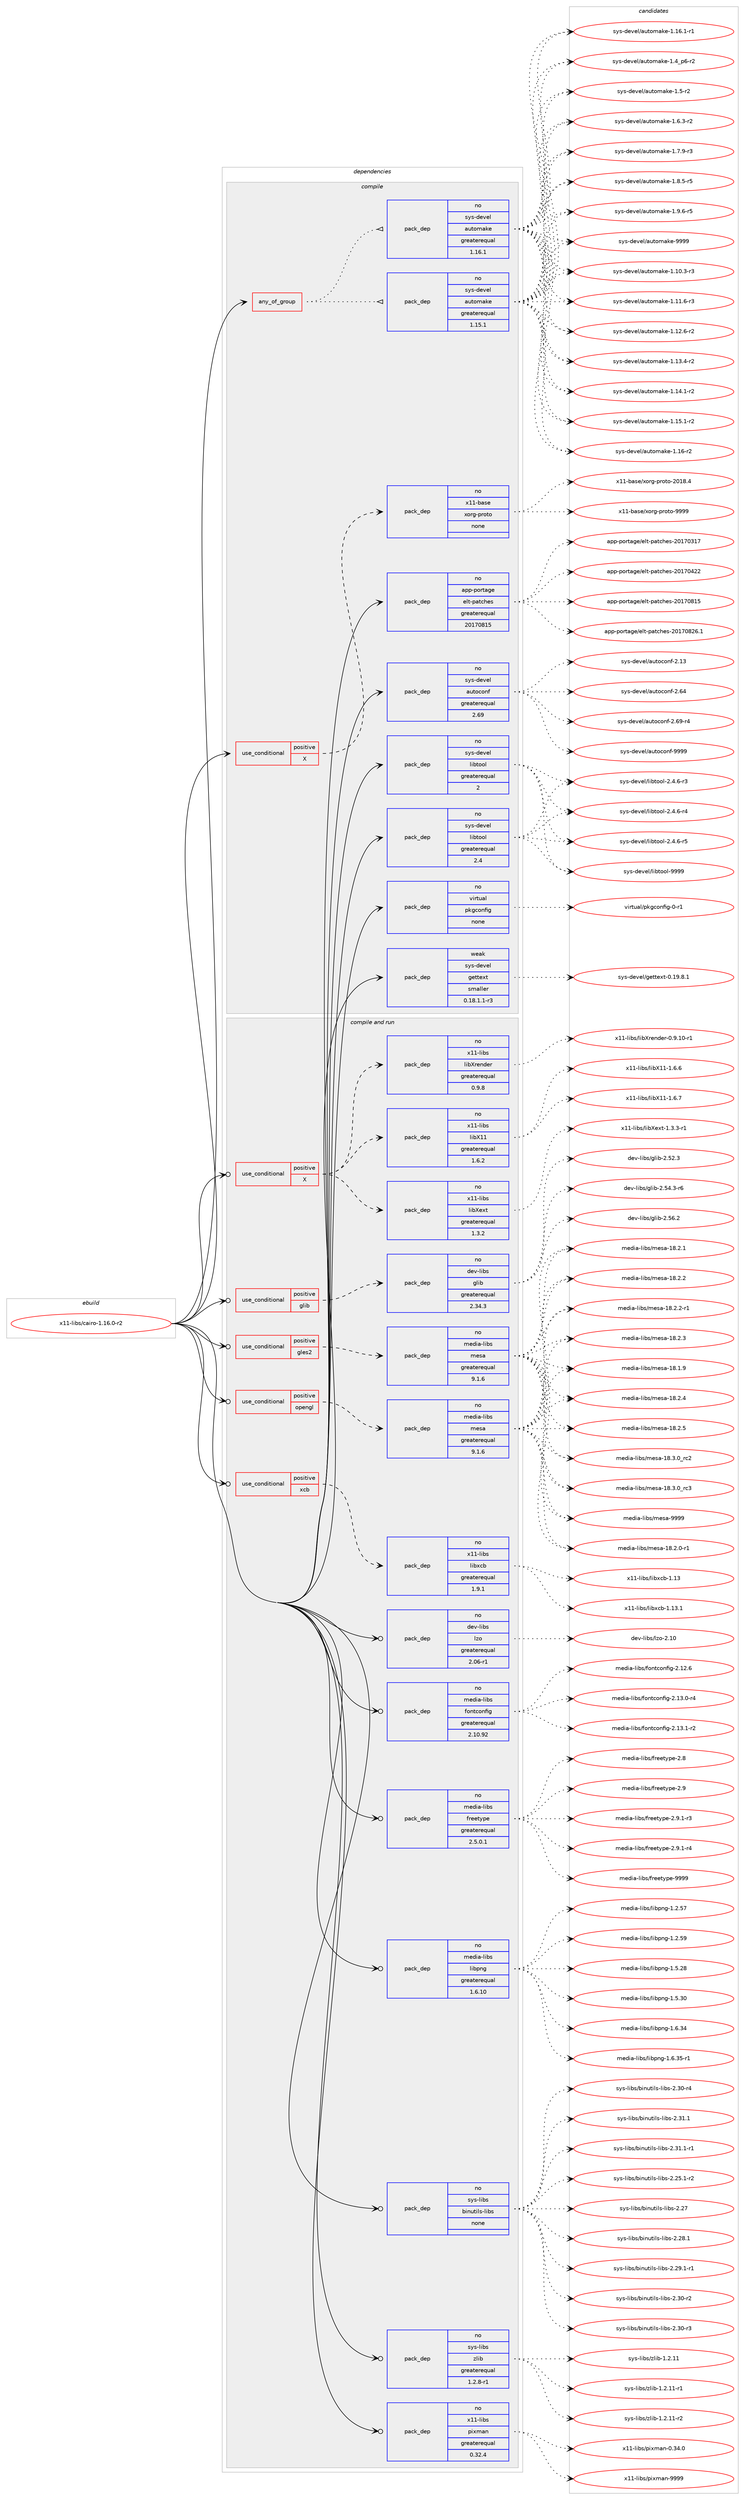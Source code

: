digraph prolog {

# *************
# Graph options
# *************

newrank=true;
concentrate=true;
compound=true;
graph [rankdir=LR,fontname=Helvetica,fontsize=10,ranksep=1.5];#, ranksep=2.5, nodesep=0.2];
edge  [arrowhead=vee];
node  [fontname=Helvetica,fontsize=10];

# **********
# The ebuild
# **********

subgraph cluster_leftcol {
color=gray;
rank=same;
label=<<i>ebuild</i>>;
id [label="x11-libs/cairo-1.16.0-r2", color=red, width=4, href="../x11-libs/cairo-1.16.0-r2.svg"];
}

# ****************
# The dependencies
# ****************

subgraph cluster_midcol {
color=gray;
label=<<i>dependencies</i>>;
subgraph cluster_compile {
fillcolor="#eeeeee";
style=filled;
label=<<i>compile</i>>;
subgraph any213 {
dependency9081 [label=<<TABLE BORDER="0" CELLBORDER="1" CELLSPACING="0" CELLPADDING="4"><TR><TD CELLPADDING="10">any_of_group</TD></TR></TABLE>>, shape=none, color=red];subgraph pack7205 {
dependency9082 [label=<<TABLE BORDER="0" CELLBORDER="1" CELLSPACING="0" CELLPADDING="4" WIDTH="220"><TR><TD ROWSPAN="6" CELLPADDING="30">pack_dep</TD></TR><TR><TD WIDTH="110">no</TD></TR><TR><TD>sys-devel</TD></TR><TR><TD>automake</TD></TR><TR><TD>greaterequal</TD></TR><TR><TD>1.16.1</TD></TR></TABLE>>, shape=none, color=blue];
}
dependency9081:e -> dependency9082:w [weight=20,style="dotted",arrowhead="oinv"];
subgraph pack7206 {
dependency9083 [label=<<TABLE BORDER="0" CELLBORDER="1" CELLSPACING="0" CELLPADDING="4" WIDTH="220"><TR><TD ROWSPAN="6" CELLPADDING="30">pack_dep</TD></TR><TR><TD WIDTH="110">no</TD></TR><TR><TD>sys-devel</TD></TR><TR><TD>automake</TD></TR><TR><TD>greaterequal</TD></TR><TR><TD>1.15.1</TD></TR></TABLE>>, shape=none, color=blue];
}
dependency9081:e -> dependency9083:w [weight=20,style="dotted",arrowhead="oinv"];
}
id:e -> dependency9081:w [weight=20,style="solid",arrowhead="vee"];
subgraph cond1653 {
dependency9084 [label=<<TABLE BORDER="0" CELLBORDER="1" CELLSPACING="0" CELLPADDING="4"><TR><TD ROWSPAN="3" CELLPADDING="10">use_conditional</TD></TR><TR><TD>positive</TD></TR><TR><TD>X</TD></TR></TABLE>>, shape=none, color=red];
subgraph pack7207 {
dependency9085 [label=<<TABLE BORDER="0" CELLBORDER="1" CELLSPACING="0" CELLPADDING="4" WIDTH="220"><TR><TD ROWSPAN="6" CELLPADDING="30">pack_dep</TD></TR><TR><TD WIDTH="110">no</TD></TR><TR><TD>x11-base</TD></TR><TR><TD>xorg-proto</TD></TR><TR><TD>none</TD></TR><TR><TD></TD></TR></TABLE>>, shape=none, color=blue];
}
dependency9084:e -> dependency9085:w [weight=20,style="dashed",arrowhead="vee"];
}
id:e -> dependency9084:w [weight=20,style="solid",arrowhead="vee"];
subgraph pack7208 {
dependency9086 [label=<<TABLE BORDER="0" CELLBORDER="1" CELLSPACING="0" CELLPADDING="4" WIDTH="220"><TR><TD ROWSPAN="6" CELLPADDING="30">pack_dep</TD></TR><TR><TD WIDTH="110">no</TD></TR><TR><TD>app-portage</TD></TR><TR><TD>elt-patches</TD></TR><TR><TD>greaterequal</TD></TR><TR><TD>20170815</TD></TR></TABLE>>, shape=none, color=blue];
}
id:e -> dependency9086:w [weight=20,style="solid",arrowhead="vee"];
subgraph pack7209 {
dependency9087 [label=<<TABLE BORDER="0" CELLBORDER="1" CELLSPACING="0" CELLPADDING="4" WIDTH="220"><TR><TD ROWSPAN="6" CELLPADDING="30">pack_dep</TD></TR><TR><TD WIDTH="110">no</TD></TR><TR><TD>sys-devel</TD></TR><TR><TD>autoconf</TD></TR><TR><TD>greaterequal</TD></TR><TR><TD>2.69</TD></TR></TABLE>>, shape=none, color=blue];
}
id:e -> dependency9087:w [weight=20,style="solid",arrowhead="vee"];
subgraph pack7210 {
dependency9088 [label=<<TABLE BORDER="0" CELLBORDER="1" CELLSPACING="0" CELLPADDING="4" WIDTH="220"><TR><TD ROWSPAN="6" CELLPADDING="30">pack_dep</TD></TR><TR><TD WIDTH="110">no</TD></TR><TR><TD>sys-devel</TD></TR><TR><TD>libtool</TD></TR><TR><TD>greaterequal</TD></TR><TR><TD>2</TD></TR></TABLE>>, shape=none, color=blue];
}
id:e -> dependency9088:w [weight=20,style="solid",arrowhead="vee"];
subgraph pack7211 {
dependency9089 [label=<<TABLE BORDER="0" CELLBORDER="1" CELLSPACING="0" CELLPADDING="4" WIDTH="220"><TR><TD ROWSPAN="6" CELLPADDING="30">pack_dep</TD></TR><TR><TD WIDTH="110">no</TD></TR><TR><TD>sys-devel</TD></TR><TR><TD>libtool</TD></TR><TR><TD>greaterequal</TD></TR><TR><TD>2.4</TD></TR></TABLE>>, shape=none, color=blue];
}
id:e -> dependency9089:w [weight=20,style="solid",arrowhead="vee"];
subgraph pack7212 {
dependency9090 [label=<<TABLE BORDER="0" CELLBORDER="1" CELLSPACING="0" CELLPADDING="4" WIDTH="220"><TR><TD ROWSPAN="6" CELLPADDING="30">pack_dep</TD></TR><TR><TD WIDTH="110">no</TD></TR><TR><TD>virtual</TD></TR><TR><TD>pkgconfig</TD></TR><TR><TD>none</TD></TR><TR><TD></TD></TR></TABLE>>, shape=none, color=blue];
}
id:e -> dependency9090:w [weight=20,style="solid",arrowhead="vee"];
subgraph pack7213 {
dependency9091 [label=<<TABLE BORDER="0" CELLBORDER="1" CELLSPACING="0" CELLPADDING="4" WIDTH="220"><TR><TD ROWSPAN="6" CELLPADDING="30">pack_dep</TD></TR><TR><TD WIDTH="110">weak</TD></TR><TR><TD>sys-devel</TD></TR><TR><TD>gettext</TD></TR><TR><TD>smaller</TD></TR><TR><TD>0.18.1.1-r3</TD></TR></TABLE>>, shape=none, color=blue];
}
id:e -> dependency9091:w [weight=20,style="solid",arrowhead="vee"];
}
subgraph cluster_compileandrun {
fillcolor="#eeeeee";
style=filled;
label=<<i>compile and run</i>>;
subgraph cond1654 {
dependency9092 [label=<<TABLE BORDER="0" CELLBORDER="1" CELLSPACING="0" CELLPADDING="4"><TR><TD ROWSPAN="3" CELLPADDING="10">use_conditional</TD></TR><TR><TD>positive</TD></TR><TR><TD>X</TD></TR></TABLE>>, shape=none, color=red];
subgraph pack7214 {
dependency9093 [label=<<TABLE BORDER="0" CELLBORDER="1" CELLSPACING="0" CELLPADDING="4" WIDTH="220"><TR><TD ROWSPAN="6" CELLPADDING="30">pack_dep</TD></TR><TR><TD WIDTH="110">no</TD></TR><TR><TD>x11-libs</TD></TR><TR><TD>libXrender</TD></TR><TR><TD>greaterequal</TD></TR><TR><TD>0.9.8</TD></TR></TABLE>>, shape=none, color=blue];
}
dependency9092:e -> dependency9093:w [weight=20,style="dashed",arrowhead="vee"];
subgraph pack7215 {
dependency9094 [label=<<TABLE BORDER="0" CELLBORDER="1" CELLSPACING="0" CELLPADDING="4" WIDTH="220"><TR><TD ROWSPAN="6" CELLPADDING="30">pack_dep</TD></TR><TR><TD WIDTH="110">no</TD></TR><TR><TD>x11-libs</TD></TR><TR><TD>libXext</TD></TR><TR><TD>greaterequal</TD></TR><TR><TD>1.3.2</TD></TR></TABLE>>, shape=none, color=blue];
}
dependency9092:e -> dependency9094:w [weight=20,style="dashed",arrowhead="vee"];
subgraph pack7216 {
dependency9095 [label=<<TABLE BORDER="0" CELLBORDER="1" CELLSPACING="0" CELLPADDING="4" WIDTH="220"><TR><TD ROWSPAN="6" CELLPADDING="30">pack_dep</TD></TR><TR><TD WIDTH="110">no</TD></TR><TR><TD>x11-libs</TD></TR><TR><TD>libX11</TD></TR><TR><TD>greaterequal</TD></TR><TR><TD>1.6.2</TD></TR></TABLE>>, shape=none, color=blue];
}
dependency9092:e -> dependency9095:w [weight=20,style="dashed",arrowhead="vee"];
}
id:e -> dependency9092:w [weight=20,style="solid",arrowhead="odotvee"];
subgraph cond1655 {
dependency9096 [label=<<TABLE BORDER="0" CELLBORDER="1" CELLSPACING="0" CELLPADDING="4"><TR><TD ROWSPAN="3" CELLPADDING="10">use_conditional</TD></TR><TR><TD>positive</TD></TR><TR><TD>gles2</TD></TR></TABLE>>, shape=none, color=red];
subgraph pack7217 {
dependency9097 [label=<<TABLE BORDER="0" CELLBORDER="1" CELLSPACING="0" CELLPADDING="4" WIDTH="220"><TR><TD ROWSPAN="6" CELLPADDING="30">pack_dep</TD></TR><TR><TD WIDTH="110">no</TD></TR><TR><TD>media-libs</TD></TR><TR><TD>mesa</TD></TR><TR><TD>greaterequal</TD></TR><TR><TD>9.1.6</TD></TR></TABLE>>, shape=none, color=blue];
}
dependency9096:e -> dependency9097:w [weight=20,style="dashed",arrowhead="vee"];
}
id:e -> dependency9096:w [weight=20,style="solid",arrowhead="odotvee"];
subgraph cond1656 {
dependency9098 [label=<<TABLE BORDER="0" CELLBORDER="1" CELLSPACING="0" CELLPADDING="4"><TR><TD ROWSPAN="3" CELLPADDING="10">use_conditional</TD></TR><TR><TD>positive</TD></TR><TR><TD>glib</TD></TR></TABLE>>, shape=none, color=red];
subgraph pack7218 {
dependency9099 [label=<<TABLE BORDER="0" CELLBORDER="1" CELLSPACING="0" CELLPADDING="4" WIDTH="220"><TR><TD ROWSPAN="6" CELLPADDING="30">pack_dep</TD></TR><TR><TD WIDTH="110">no</TD></TR><TR><TD>dev-libs</TD></TR><TR><TD>glib</TD></TR><TR><TD>greaterequal</TD></TR><TR><TD>2.34.3</TD></TR></TABLE>>, shape=none, color=blue];
}
dependency9098:e -> dependency9099:w [weight=20,style="dashed",arrowhead="vee"];
}
id:e -> dependency9098:w [weight=20,style="solid",arrowhead="odotvee"];
subgraph cond1657 {
dependency9100 [label=<<TABLE BORDER="0" CELLBORDER="1" CELLSPACING="0" CELLPADDING="4"><TR><TD ROWSPAN="3" CELLPADDING="10">use_conditional</TD></TR><TR><TD>positive</TD></TR><TR><TD>opengl</TD></TR></TABLE>>, shape=none, color=red];
subgraph pack7219 {
dependency9101 [label=<<TABLE BORDER="0" CELLBORDER="1" CELLSPACING="0" CELLPADDING="4" WIDTH="220"><TR><TD ROWSPAN="6" CELLPADDING="30">pack_dep</TD></TR><TR><TD WIDTH="110">no</TD></TR><TR><TD>media-libs</TD></TR><TR><TD>mesa</TD></TR><TR><TD>greaterequal</TD></TR><TR><TD>9.1.6</TD></TR></TABLE>>, shape=none, color=blue];
}
dependency9100:e -> dependency9101:w [weight=20,style="dashed",arrowhead="vee"];
}
id:e -> dependency9100:w [weight=20,style="solid",arrowhead="odotvee"];
subgraph cond1658 {
dependency9102 [label=<<TABLE BORDER="0" CELLBORDER="1" CELLSPACING="0" CELLPADDING="4"><TR><TD ROWSPAN="3" CELLPADDING="10">use_conditional</TD></TR><TR><TD>positive</TD></TR><TR><TD>xcb</TD></TR></TABLE>>, shape=none, color=red];
subgraph pack7220 {
dependency9103 [label=<<TABLE BORDER="0" CELLBORDER="1" CELLSPACING="0" CELLPADDING="4" WIDTH="220"><TR><TD ROWSPAN="6" CELLPADDING="30">pack_dep</TD></TR><TR><TD WIDTH="110">no</TD></TR><TR><TD>x11-libs</TD></TR><TR><TD>libxcb</TD></TR><TR><TD>greaterequal</TD></TR><TR><TD>1.9.1</TD></TR></TABLE>>, shape=none, color=blue];
}
dependency9102:e -> dependency9103:w [weight=20,style="dashed",arrowhead="vee"];
}
id:e -> dependency9102:w [weight=20,style="solid",arrowhead="odotvee"];
subgraph pack7221 {
dependency9104 [label=<<TABLE BORDER="0" CELLBORDER="1" CELLSPACING="0" CELLPADDING="4" WIDTH="220"><TR><TD ROWSPAN="6" CELLPADDING="30">pack_dep</TD></TR><TR><TD WIDTH="110">no</TD></TR><TR><TD>dev-libs</TD></TR><TR><TD>lzo</TD></TR><TR><TD>greaterequal</TD></TR><TR><TD>2.06-r1</TD></TR></TABLE>>, shape=none, color=blue];
}
id:e -> dependency9104:w [weight=20,style="solid",arrowhead="odotvee"];
subgraph pack7222 {
dependency9105 [label=<<TABLE BORDER="0" CELLBORDER="1" CELLSPACING="0" CELLPADDING="4" WIDTH="220"><TR><TD ROWSPAN="6" CELLPADDING="30">pack_dep</TD></TR><TR><TD WIDTH="110">no</TD></TR><TR><TD>media-libs</TD></TR><TR><TD>fontconfig</TD></TR><TR><TD>greaterequal</TD></TR><TR><TD>2.10.92</TD></TR></TABLE>>, shape=none, color=blue];
}
id:e -> dependency9105:w [weight=20,style="solid",arrowhead="odotvee"];
subgraph pack7223 {
dependency9106 [label=<<TABLE BORDER="0" CELLBORDER="1" CELLSPACING="0" CELLPADDING="4" WIDTH="220"><TR><TD ROWSPAN="6" CELLPADDING="30">pack_dep</TD></TR><TR><TD WIDTH="110">no</TD></TR><TR><TD>media-libs</TD></TR><TR><TD>freetype</TD></TR><TR><TD>greaterequal</TD></TR><TR><TD>2.5.0.1</TD></TR></TABLE>>, shape=none, color=blue];
}
id:e -> dependency9106:w [weight=20,style="solid",arrowhead="odotvee"];
subgraph pack7224 {
dependency9107 [label=<<TABLE BORDER="0" CELLBORDER="1" CELLSPACING="0" CELLPADDING="4" WIDTH="220"><TR><TD ROWSPAN="6" CELLPADDING="30">pack_dep</TD></TR><TR><TD WIDTH="110">no</TD></TR><TR><TD>media-libs</TD></TR><TR><TD>libpng</TD></TR><TR><TD>greaterequal</TD></TR><TR><TD>1.6.10</TD></TR></TABLE>>, shape=none, color=blue];
}
id:e -> dependency9107:w [weight=20,style="solid",arrowhead="odotvee"];
subgraph pack7225 {
dependency9108 [label=<<TABLE BORDER="0" CELLBORDER="1" CELLSPACING="0" CELLPADDING="4" WIDTH="220"><TR><TD ROWSPAN="6" CELLPADDING="30">pack_dep</TD></TR><TR><TD WIDTH="110">no</TD></TR><TR><TD>sys-libs</TD></TR><TR><TD>binutils-libs</TD></TR><TR><TD>none</TD></TR><TR><TD></TD></TR></TABLE>>, shape=none, color=blue];
}
id:e -> dependency9108:w [weight=20,style="solid",arrowhead="odotvee"];
subgraph pack7226 {
dependency9109 [label=<<TABLE BORDER="0" CELLBORDER="1" CELLSPACING="0" CELLPADDING="4" WIDTH="220"><TR><TD ROWSPAN="6" CELLPADDING="30">pack_dep</TD></TR><TR><TD WIDTH="110">no</TD></TR><TR><TD>sys-libs</TD></TR><TR><TD>zlib</TD></TR><TR><TD>greaterequal</TD></TR><TR><TD>1.2.8-r1</TD></TR></TABLE>>, shape=none, color=blue];
}
id:e -> dependency9109:w [weight=20,style="solid",arrowhead="odotvee"];
subgraph pack7227 {
dependency9110 [label=<<TABLE BORDER="0" CELLBORDER="1" CELLSPACING="0" CELLPADDING="4" WIDTH="220"><TR><TD ROWSPAN="6" CELLPADDING="30">pack_dep</TD></TR><TR><TD WIDTH="110">no</TD></TR><TR><TD>x11-libs</TD></TR><TR><TD>pixman</TD></TR><TR><TD>greaterequal</TD></TR><TR><TD>0.32.4</TD></TR></TABLE>>, shape=none, color=blue];
}
id:e -> dependency9110:w [weight=20,style="solid",arrowhead="odotvee"];
}
subgraph cluster_run {
fillcolor="#eeeeee";
style=filled;
label=<<i>run</i>>;
}
}

# **************
# The candidates
# **************

subgraph cluster_choices {
rank=same;
color=gray;
label=<<i>candidates</i>>;

subgraph choice7205 {
color=black;
nodesep=1;
choice11512111545100101118101108479711711611110997107101454946494846514511451 [label="sys-devel/automake-1.10.3-r3", color=red, width=4,href="../sys-devel/automake-1.10.3-r3.svg"];
choice11512111545100101118101108479711711611110997107101454946494946544511451 [label="sys-devel/automake-1.11.6-r3", color=red, width=4,href="../sys-devel/automake-1.11.6-r3.svg"];
choice11512111545100101118101108479711711611110997107101454946495046544511450 [label="sys-devel/automake-1.12.6-r2", color=red, width=4,href="../sys-devel/automake-1.12.6-r2.svg"];
choice11512111545100101118101108479711711611110997107101454946495146524511450 [label="sys-devel/automake-1.13.4-r2", color=red, width=4,href="../sys-devel/automake-1.13.4-r2.svg"];
choice11512111545100101118101108479711711611110997107101454946495246494511450 [label="sys-devel/automake-1.14.1-r2", color=red, width=4,href="../sys-devel/automake-1.14.1-r2.svg"];
choice11512111545100101118101108479711711611110997107101454946495346494511450 [label="sys-devel/automake-1.15.1-r2", color=red, width=4,href="../sys-devel/automake-1.15.1-r2.svg"];
choice1151211154510010111810110847971171161111099710710145494649544511450 [label="sys-devel/automake-1.16-r2", color=red, width=4,href="../sys-devel/automake-1.16-r2.svg"];
choice11512111545100101118101108479711711611110997107101454946495446494511449 [label="sys-devel/automake-1.16.1-r1", color=red, width=4,href="../sys-devel/automake-1.16.1-r1.svg"];
choice115121115451001011181011084797117116111109971071014549465295112544511450 [label="sys-devel/automake-1.4_p6-r2", color=red, width=4,href="../sys-devel/automake-1.4_p6-r2.svg"];
choice11512111545100101118101108479711711611110997107101454946534511450 [label="sys-devel/automake-1.5-r2", color=red, width=4,href="../sys-devel/automake-1.5-r2.svg"];
choice115121115451001011181011084797117116111109971071014549465446514511450 [label="sys-devel/automake-1.6.3-r2", color=red, width=4,href="../sys-devel/automake-1.6.3-r2.svg"];
choice115121115451001011181011084797117116111109971071014549465546574511451 [label="sys-devel/automake-1.7.9-r3", color=red, width=4,href="../sys-devel/automake-1.7.9-r3.svg"];
choice115121115451001011181011084797117116111109971071014549465646534511453 [label="sys-devel/automake-1.8.5-r5", color=red, width=4,href="../sys-devel/automake-1.8.5-r5.svg"];
choice115121115451001011181011084797117116111109971071014549465746544511453 [label="sys-devel/automake-1.9.6-r5", color=red, width=4,href="../sys-devel/automake-1.9.6-r5.svg"];
choice115121115451001011181011084797117116111109971071014557575757 [label="sys-devel/automake-9999", color=red, width=4,href="../sys-devel/automake-9999.svg"];
dependency9082:e -> choice11512111545100101118101108479711711611110997107101454946494846514511451:w [style=dotted,weight="100"];
dependency9082:e -> choice11512111545100101118101108479711711611110997107101454946494946544511451:w [style=dotted,weight="100"];
dependency9082:e -> choice11512111545100101118101108479711711611110997107101454946495046544511450:w [style=dotted,weight="100"];
dependency9082:e -> choice11512111545100101118101108479711711611110997107101454946495146524511450:w [style=dotted,weight="100"];
dependency9082:e -> choice11512111545100101118101108479711711611110997107101454946495246494511450:w [style=dotted,weight="100"];
dependency9082:e -> choice11512111545100101118101108479711711611110997107101454946495346494511450:w [style=dotted,weight="100"];
dependency9082:e -> choice1151211154510010111810110847971171161111099710710145494649544511450:w [style=dotted,weight="100"];
dependency9082:e -> choice11512111545100101118101108479711711611110997107101454946495446494511449:w [style=dotted,weight="100"];
dependency9082:e -> choice115121115451001011181011084797117116111109971071014549465295112544511450:w [style=dotted,weight="100"];
dependency9082:e -> choice11512111545100101118101108479711711611110997107101454946534511450:w [style=dotted,weight="100"];
dependency9082:e -> choice115121115451001011181011084797117116111109971071014549465446514511450:w [style=dotted,weight="100"];
dependency9082:e -> choice115121115451001011181011084797117116111109971071014549465546574511451:w [style=dotted,weight="100"];
dependency9082:e -> choice115121115451001011181011084797117116111109971071014549465646534511453:w [style=dotted,weight="100"];
dependency9082:e -> choice115121115451001011181011084797117116111109971071014549465746544511453:w [style=dotted,weight="100"];
dependency9082:e -> choice115121115451001011181011084797117116111109971071014557575757:w [style=dotted,weight="100"];
}
subgraph choice7206 {
color=black;
nodesep=1;
choice11512111545100101118101108479711711611110997107101454946494846514511451 [label="sys-devel/automake-1.10.3-r3", color=red, width=4,href="../sys-devel/automake-1.10.3-r3.svg"];
choice11512111545100101118101108479711711611110997107101454946494946544511451 [label="sys-devel/automake-1.11.6-r3", color=red, width=4,href="../sys-devel/automake-1.11.6-r3.svg"];
choice11512111545100101118101108479711711611110997107101454946495046544511450 [label="sys-devel/automake-1.12.6-r2", color=red, width=4,href="../sys-devel/automake-1.12.6-r2.svg"];
choice11512111545100101118101108479711711611110997107101454946495146524511450 [label="sys-devel/automake-1.13.4-r2", color=red, width=4,href="../sys-devel/automake-1.13.4-r2.svg"];
choice11512111545100101118101108479711711611110997107101454946495246494511450 [label="sys-devel/automake-1.14.1-r2", color=red, width=4,href="../sys-devel/automake-1.14.1-r2.svg"];
choice11512111545100101118101108479711711611110997107101454946495346494511450 [label="sys-devel/automake-1.15.1-r2", color=red, width=4,href="../sys-devel/automake-1.15.1-r2.svg"];
choice1151211154510010111810110847971171161111099710710145494649544511450 [label="sys-devel/automake-1.16-r2", color=red, width=4,href="../sys-devel/automake-1.16-r2.svg"];
choice11512111545100101118101108479711711611110997107101454946495446494511449 [label="sys-devel/automake-1.16.1-r1", color=red, width=4,href="../sys-devel/automake-1.16.1-r1.svg"];
choice115121115451001011181011084797117116111109971071014549465295112544511450 [label="sys-devel/automake-1.4_p6-r2", color=red, width=4,href="../sys-devel/automake-1.4_p6-r2.svg"];
choice11512111545100101118101108479711711611110997107101454946534511450 [label="sys-devel/automake-1.5-r2", color=red, width=4,href="../sys-devel/automake-1.5-r2.svg"];
choice115121115451001011181011084797117116111109971071014549465446514511450 [label="sys-devel/automake-1.6.3-r2", color=red, width=4,href="../sys-devel/automake-1.6.3-r2.svg"];
choice115121115451001011181011084797117116111109971071014549465546574511451 [label="sys-devel/automake-1.7.9-r3", color=red, width=4,href="../sys-devel/automake-1.7.9-r3.svg"];
choice115121115451001011181011084797117116111109971071014549465646534511453 [label="sys-devel/automake-1.8.5-r5", color=red, width=4,href="../sys-devel/automake-1.8.5-r5.svg"];
choice115121115451001011181011084797117116111109971071014549465746544511453 [label="sys-devel/automake-1.9.6-r5", color=red, width=4,href="../sys-devel/automake-1.9.6-r5.svg"];
choice115121115451001011181011084797117116111109971071014557575757 [label="sys-devel/automake-9999", color=red, width=4,href="../sys-devel/automake-9999.svg"];
dependency9083:e -> choice11512111545100101118101108479711711611110997107101454946494846514511451:w [style=dotted,weight="100"];
dependency9083:e -> choice11512111545100101118101108479711711611110997107101454946494946544511451:w [style=dotted,weight="100"];
dependency9083:e -> choice11512111545100101118101108479711711611110997107101454946495046544511450:w [style=dotted,weight="100"];
dependency9083:e -> choice11512111545100101118101108479711711611110997107101454946495146524511450:w [style=dotted,weight="100"];
dependency9083:e -> choice11512111545100101118101108479711711611110997107101454946495246494511450:w [style=dotted,weight="100"];
dependency9083:e -> choice11512111545100101118101108479711711611110997107101454946495346494511450:w [style=dotted,weight="100"];
dependency9083:e -> choice1151211154510010111810110847971171161111099710710145494649544511450:w [style=dotted,weight="100"];
dependency9083:e -> choice11512111545100101118101108479711711611110997107101454946495446494511449:w [style=dotted,weight="100"];
dependency9083:e -> choice115121115451001011181011084797117116111109971071014549465295112544511450:w [style=dotted,weight="100"];
dependency9083:e -> choice11512111545100101118101108479711711611110997107101454946534511450:w [style=dotted,weight="100"];
dependency9083:e -> choice115121115451001011181011084797117116111109971071014549465446514511450:w [style=dotted,weight="100"];
dependency9083:e -> choice115121115451001011181011084797117116111109971071014549465546574511451:w [style=dotted,weight="100"];
dependency9083:e -> choice115121115451001011181011084797117116111109971071014549465646534511453:w [style=dotted,weight="100"];
dependency9083:e -> choice115121115451001011181011084797117116111109971071014549465746544511453:w [style=dotted,weight="100"];
dependency9083:e -> choice115121115451001011181011084797117116111109971071014557575757:w [style=dotted,weight="100"];
}
subgraph choice7207 {
color=black;
nodesep=1;
choice1204949459897115101471201111141034511211411111611145504849564652 [label="x11-base/xorg-proto-2018.4", color=red, width=4,href="../x11-base/xorg-proto-2018.4.svg"];
choice120494945989711510147120111114103451121141111161114557575757 [label="x11-base/xorg-proto-9999", color=red, width=4,href="../x11-base/xorg-proto-9999.svg"];
dependency9085:e -> choice1204949459897115101471201111141034511211411111611145504849564652:w [style=dotted,weight="100"];
dependency9085:e -> choice120494945989711510147120111114103451121141111161114557575757:w [style=dotted,weight="100"];
}
subgraph choice7208 {
color=black;
nodesep=1;
choice97112112451121111141169710310147101108116451129711699104101115455048495548514955 [label="app-portage/elt-patches-20170317", color=red, width=4,href="../app-portage/elt-patches-20170317.svg"];
choice97112112451121111141169710310147101108116451129711699104101115455048495548525050 [label="app-portage/elt-patches-20170422", color=red, width=4,href="../app-portage/elt-patches-20170422.svg"];
choice97112112451121111141169710310147101108116451129711699104101115455048495548564953 [label="app-portage/elt-patches-20170815", color=red, width=4,href="../app-portage/elt-patches-20170815.svg"];
choice971121124511211111411697103101471011081164511297116991041011154550484955485650544649 [label="app-portage/elt-patches-20170826.1", color=red, width=4,href="../app-portage/elt-patches-20170826.1.svg"];
dependency9086:e -> choice97112112451121111141169710310147101108116451129711699104101115455048495548514955:w [style=dotted,weight="100"];
dependency9086:e -> choice97112112451121111141169710310147101108116451129711699104101115455048495548525050:w [style=dotted,weight="100"];
dependency9086:e -> choice97112112451121111141169710310147101108116451129711699104101115455048495548564953:w [style=dotted,weight="100"];
dependency9086:e -> choice971121124511211111411697103101471011081164511297116991041011154550484955485650544649:w [style=dotted,weight="100"];
}
subgraph choice7209 {
color=black;
nodesep=1;
choice115121115451001011181011084797117116111991111101024550464951 [label="sys-devel/autoconf-2.13", color=red, width=4,href="../sys-devel/autoconf-2.13.svg"];
choice115121115451001011181011084797117116111991111101024550465452 [label="sys-devel/autoconf-2.64", color=red, width=4,href="../sys-devel/autoconf-2.64.svg"];
choice1151211154510010111810110847971171161119911111010245504654574511452 [label="sys-devel/autoconf-2.69-r4", color=red, width=4,href="../sys-devel/autoconf-2.69-r4.svg"];
choice115121115451001011181011084797117116111991111101024557575757 [label="sys-devel/autoconf-9999", color=red, width=4,href="../sys-devel/autoconf-9999.svg"];
dependency9087:e -> choice115121115451001011181011084797117116111991111101024550464951:w [style=dotted,weight="100"];
dependency9087:e -> choice115121115451001011181011084797117116111991111101024550465452:w [style=dotted,weight="100"];
dependency9087:e -> choice1151211154510010111810110847971171161119911111010245504654574511452:w [style=dotted,weight="100"];
dependency9087:e -> choice115121115451001011181011084797117116111991111101024557575757:w [style=dotted,weight="100"];
}
subgraph choice7210 {
color=black;
nodesep=1;
choice1151211154510010111810110847108105981161111111084550465246544511451 [label="sys-devel/libtool-2.4.6-r3", color=red, width=4,href="../sys-devel/libtool-2.4.6-r3.svg"];
choice1151211154510010111810110847108105981161111111084550465246544511452 [label="sys-devel/libtool-2.4.6-r4", color=red, width=4,href="../sys-devel/libtool-2.4.6-r4.svg"];
choice1151211154510010111810110847108105981161111111084550465246544511453 [label="sys-devel/libtool-2.4.6-r5", color=red, width=4,href="../sys-devel/libtool-2.4.6-r5.svg"];
choice1151211154510010111810110847108105981161111111084557575757 [label="sys-devel/libtool-9999", color=red, width=4,href="../sys-devel/libtool-9999.svg"];
dependency9088:e -> choice1151211154510010111810110847108105981161111111084550465246544511451:w [style=dotted,weight="100"];
dependency9088:e -> choice1151211154510010111810110847108105981161111111084550465246544511452:w [style=dotted,weight="100"];
dependency9088:e -> choice1151211154510010111810110847108105981161111111084550465246544511453:w [style=dotted,weight="100"];
dependency9088:e -> choice1151211154510010111810110847108105981161111111084557575757:w [style=dotted,weight="100"];
}
subgraph choice7211 {
color=black;
nodesep=1;
choice1151211154510010111810110847108105981161111111084550465246544511451 [label="sys-devel/libtool-2.4.6-r3", color=red, width=4,href="../sys-devel/libtool-2.4.6-r3.svg"];
choice1151211154510010111810110847108105981161111111084550465246544511452 [label="sys-devel/libtool-2.4.6-r4", color=red, width=4,href="../sys-devel/libtool-2.4.6-r4.svg"];
choice1151211154510010111810110847108105981161111111084550465246544511453 [label="sys-devel/libtool-2.4.6-r5", color=red, width=4,href="../sys-devel/libtool-2.4.6-r5.svg"];
choice1151211154510010111810110847108105981161111111084557575757 [label="sys-devel/libtool-9999", color=red, width=4,href="../sys-devel/libtool-9999.svg"];
dependency9089:e -> choice1151211154510010111810110847108105981161111111084550465246544511451:w [style=dotted,weight="100"];
dependency9089:e -> choice1151211154510010111810110847108105981161111111084550465246544511452:w [style=dotted,weight="100"];
dependency9089:e -> choice1151211154510010111810110847108105981161111111084550465246544511453:w [style=dotted,weight="100"];
dependency9089:e -> choice1151211154510010111810110847108105981161111111084557575757:w [style=dotted,weight="100"];
}
subgraph choice7212 {
color=black;
nodesep=1;
choice11810511411611797108471121071039911111010210510345484511449 [label="virtual/pkgconfig-0-r1", color=red, width=4,href="../virtual/pkgconfig-0-r1.svg"];
dependency9090:e -> choice11810511411611797108471121071039911111010210510345484511449:w [style=dotted,weight="100"];
}
subgraph choice7213 {
color=black;
nodesep=1;
choice1151211154510010111810110847103101116116101120116454846495746564649 [label="sys-devel/gettext-0.19.8.1", color=red, width=4,href="../sys-devel/gettext-0.19.8.1.svg"];
dependency9091:e -> choice1151211154510010111810110847103101116116101120116454846495746564649:w [style=dotted,weight="100"];
}
subgraph choice7214 {
color=black;
nodesep=1;
choice12049494510810598115471081059888114101110100101114454846574649484511449 [label="x11-libs/libXrender-0.9.10-r1", color=red, width=4,href="../x11-libs/libXrender-0.9.10-r1.svg"];
dependency9093:e -> choice12049494510810598115471081059888114101110100101114454846574649484511449:w [style=dotted,weight="100"];
}
subgraph choice7215 {
color=black;
nodesep=1;
choice120494945108105981154710810598881011201164549465146514511449 [label="x11-libs/libXext-1.3.3-r1", color=red, width=4,href="../x11-libs/libXext-1.3.3-r1.svg"];
dependency9094:e -> choice120494945108105981154710810598881011201164549465146514511449:w [style=dotted,weight="100"];
}
subgraph choice7216 {
color=black;
nodesep=1;
choice120494945108105981154710810598884949454946544654 [label="x11-libs/libX11-1.6.6", color=red, width=4,href="../x11-libs/libX11-1.6.6.svg"];
choice120494945108105981154710810598884949454946544655 [label="x11-libs/libX11-1.6.7", color=red, width=4,href="../x11-libs/libX11-1.6.7.svg"];
dependency9095:e -> choice120494945108105981154710810598884949454946544654:w [style=dotted,weight="100"];
dependency9095:e -> choice120494945108105981154710810598884949454946544655:w [style=dotted,weight="100"];
}
subgraph choice7217 {
color=black;
nodesep=1;
choice1091011001059745108105981154710910111597454956465046484511449 [label="media-libs/mesa-18.2.0-r1", color=red, width=4,href="../media-libs/mesa-18.2.0-r1.svg"];
choice109101100105974510810598115471091011159745495646504649 [label="media-libs/mesa-18.2.1", color=red, width=4,href="../media-libs/mesa-18.2.1.svg"];
choice109101100105974510810598115471091011159745495646504650 [label="media-libs/mesa-18.2.2", color=red, width=4,href="../media-libs/mesa-18.2.2.svg"];
choice1091011001059745108105981154710910111597454956465046504511449 [label="media-libs/mesa-18.2.2-r1", color=red, width=4,href="../media-libs/mesa-18.2.2-r1.svg"];
choice109101100105974510810598115471091011159745495646504651 [label="media-libs/mesa-18.2.3", color=red, width=4,href="../media-libs/mesa-18.2.3.svg"];
choice109101100105974510810598115471091011159745495646494657 [label="media-libs/mesa-18.1.9", color=red, width=4,href="../media-libs/mesa-18.1.9.svg"];
choice109101100105974510810598115471091011159745495646504652 [label="media-libs/mesa-18.2.4", color=red, width=4,href="../media-libs/mesa-18.2.4.svg"];
choice109101100105974510810598115471091011159745495646504653 [label="media-libs/mesa-18.2.5", color=red, width=4,href="../media-libs/mesa-18.2.5.svg"];
choice109101100105974510810598115471091011159745495646514648951149950 [label="media-libs/mesa-18.3.0_rc2", color=red, width=4,href="../media-libs/mesa-18.3.0_rc2.svg"];
choice109101100105974510810598115471091011159745495646514648951149951 [label="media-libs/mesa-18.3.0_rc3", color=red, width=4,href="../media-libs/mesa-18.3.0_rc3.svg"];
choice10910110010597451081059811547109101115974557575757 [label="media-libs/mesa-9999", color=red, width=4,href="../media-libs/mesa-9999.svg"];
dependency9097:e -> choice1091011001059745108105981154710910111597454956465046484511449:w [style=dotted,weight="100"];
dependency9097:e -> choice109101100105974510810598115471091011159745495646504649:w [style=dotted,weight="100"];
dependency9097:e -> choice109101100105974510810598115471091011159745495646504650:w [style=dotted,weight="100"];
dependency9097:e -> choice1091011001059745108105981154710910111597454956465046504511449:w [style=dotted,weight="100"];
dependency9097:e -> choice109101100105974510810598115471091011159745495646504651:w [style=dotted,weight="100"];
dependency9097:e -> choice109101100105974510810598115471091011159745495646494657:w [style=dotted,weight="100"];
dependency9097:e -> choice109101100105974510810598115471091011159745495646504652:w [style=dotted,weight="100"];
dependency9097:e -> choice109101100105974510810598115471091011159745495646504653:w [style=dotted,weight="100"];
dependency9097:e -> choice109101100105974510810598115471091011159745495646514648951149950:w [style=dotted,weight="100"];
dependency9097:e -> choice109101100105974510810598115471091011159745495646514648951149951:w [style=dotted,weight="100"];
dependency9097:e -> choice10910110010597451081059811547109101115974557575757:w [style=dotted,weight="100"];
}
subgraph choice7218 {
color=black;
nodesep=1;
choice1001011184510810598115471031081059845504653504651 [label="dev-libs/glib-2.52.3", color=red, width=4,href="../dev-libs/glib-2.52.3.svg"];
choice10010111845108105981154710310810598455046535246514511454 [label="dev-libs/glib-2.54.3-r6", color=red, width=4,href="../dev-libs/glib-2.54.3-r6.svg"];
choice1001011184510810598115471031081059845504653544650 [label="dev-libs/glib-2.56.2", color=red, width=4,href="../dev-libs/glib-2.56.2.svg"];
dependency9099:e -> choice1001011184510810598115471031081059845504653504651:w [style=dotted,weight="100"];
dependency9099:e -> choice10010111845108105981154710310810598455046535246514511454:w [style=dotted,weight="100"];
dependency9099:e -> choice1001011184510810598115471031081059845504653544650:w [style=dotted,weight="100"];
}
subgraph choice7219 {
color=black;
nodesep=1;
choice1091011001059745108105981154710910111597454956465046484511449 [label="media-libs/mesa-18.2.0-r1", color=red, width=4,href="../media-libs/mesa-18.2.0-r1.svg"];
choice109101100105974510810598115471091011159745495646504649 [label="media-libs/mesa-18.2.1", color=red, width=4,href="../media-libs/mesa-18.2.1.svg"];
choice109101100105974510810598115471091011159745495646504650 [label="media-libs/mesa-18.2.2", color=red, width=4,href="../media-libs/mesa-18.2.2.svg"];
choice1091011001059745108105981154710910111597454956465046504511449 [label="media-libs/mesa-18.2.2-r1", color=red, width=4,href="../media-libs/mesa-18.2.2-r1.svg"];
choice109101100105974510810598115471091011159745495646504651 [label="media-libs/mesa-18.2.3", color=red, width=4,href="../media-libs/mesa-18.2.3.svg"];
choice109101100105974510810598115471091011159745495646494657 [label="media-libs/mesa-18.1.9", color=red, width=4,href="../media-libs/mesa-18.1.9.svg"];
choice109101100105974510810598115471091011159745495646504652 [label="media-libs/mesa-18.2.4", color=red, width=4,href="../media-libs/mesa-18.2.4.svg"];
choice109101100105974510810598115471091011159745495646504653 [label="media-libs/mesa-18.2.5", color=red, width=4,href="../media-libs/mesa-18.2.5.svg"];
choice109101100105974510810598115471091011159745495646514648951149950 [label="media-libs/mesa-18.3.0_rc2", color=red, width=4,href="../media-libs/mesa-18.3.0_rc2.svg"];
choice109101100105974510810598115471091011159745495646514648951149951 [label="media-libs/mesa-18.3.0_rc3", color=red, width=4,href="../media-libs/mesa-18.3.0_rc3.svg"];
choice10910110010597451081059811547109101115974557575757 [label="media-libs/mesa-9999", color=red, width=4,href="../media-libs/mesa-9999.svg"];
dependency9101:e -> choice1091011001059745108105981154710910111597454956465046484511449:w [style=dotted,weight="100"];
dependency9101:e -> choice109101100105974510810598115471091011159745495646504649:w [style=dotted,weight="100"];
dependency9101:e -> choice109101100105974510810598115471091011159745495646504650:w [style=dotted,weight="100"];
dependency9101:e -> choice1091011001059745108105981154710910111597454956465046504511449:w [style=dotted,weight="100"];
dependency9101:e -> choice109101100105974510810598115471091011159745495646504651:w [style=dotted,weight="100"];
dependency9101:e -> choice109101100105974510810598115471091011159745495646494657:w [style=dotted,weight="100"];
dependency9101:e -> choice109101100105974510810598115471091011159745495646504652:w [style=dotted,weight="100"];
dependency9101:e -> choice109101100105974510810598115471091011159745495646504653:w [style=dotted,weight="100"];
dependency9101:e -> choice109101100105974510810598115471091011159745495646514648951149950:w [style=dotted,weight="100"];
dependency9101:e -> choice109101100105974510810598115471091011159745495646514648951149951:w [style=dotted,weight="100"];
dependency9101:e -> choice10910110010597451081059811547109101115974557575757:w [style=dotted,weight="100"];
}
subgraph choice7220 {
color=black;
nodesep=1;
choice12049494510810598115471081059812099984549464951 [label="x11-libs/libxcb-1.13", color=red, width=4,href="../x11-libs/libxcb-1.13.svg"];
choice120494945108105981154710810598120999845494649514649 [label="x11-libs/libxcb-1.13.1", color=red, width=4,href="../x11-libs/libxcb-1.13.1.svg"];
dependency9103:e -> choice12049494510810598115471081059812099984549464951:w [style=dotted,weight="100"];
dependency9103:e -> choice120494945108105981154710810598120999845494649514649:w [style=dotted,weight="100"];
}
subgraph choice7221 {
color=black;
nodesep=1;
choice1001011184510810598115471081221114550464948 [label="dev-libs/lzo-2.10", color=red, width=4,href="../dev-libs/lzo-2.10.svg"];
dependency9104:e -> choice1001011184510810598115471081221114550464948:w [style=dotted,weight="100"];
}
subgraph choice7222 {
color=black;
nodesep=1;
choice109101100105974510810598115471021111101169911111010210510345504649504654 [label="media-libs/fontconfig-2.12.6", color=red, width=4,href="../media-libs/fontconfig-2.12.6.svg"];
choice1091011001059745108105981154710211111011699111110102105103455046495146484511452 [label="media-libs/fontconfig-2.13.0-r4", color=red, width=4,href="../media-libs/fontconfig-2.13.0-r4.svg"];
choice1091011001059745108105981154710211111011699111110102105103455046495146494511450 [label="media-libs/fontconfig-2.13.1-r2", color=red, width=4,href="../media-libs/fontconfig-2.13.1-r2.svg"];
dependency9105:e -> choice109101100105974510810598115471021111101169911111010210510345504649504654:w [style=dotted,weight="100"];
dependency9105:e -> choice1091011001059745108105981154710211111011699111110102105103455046495146484511452:w [style=dotted,weight="100"];
dependency9105:e -> choice1091011001059745108105981154710211111011699111110102105103455046495146494511450:w [style=dotted,weight="100"];
}
subgraph choice7223 {
color=black;
nodesep=1;
choice1091011001059745108105981154710211410110111612111210145504656 [label="media-libs/freetype-2.8", color=red, width=4,href="../media-libs/freetype-2.8.svg"];
choice1091011001059745108105981154710211410110111612111210145504657 [label="media-libs/freetype-2.9", color=red, width=4,href="../media-libs/freetype-2.9.svg"];
choice109101100105974510810598115471021141011011161211121014550465746494511451 [label="media-libs/freetype-2.9.1-r3", color=red, width=4,href="../media-libs/freetype-2.9.1-r3.svg"];
choice109101100105974510810598115471021141011011161211121014550465746494511452 [label="media-libs/freetype-2.9.1-r4", color=red, width=4,href="../media-libs/freetype-2.9.1-r4.svg"];
choice109101100105974510810598115471021141011011161211121014557575757 [label="media-libs/freetype-9999", color=red, width=4,href="../media-libs/freetype-9999.svg"];
dependency9106:e -> choice1091011001059745108105981154710211410110111612111210145504656:w [style=dotted,weight="100"];
dependency9106:e -> choice1091011001059745108105981154710211410110111612111210145504657:w [style=dotted,weight="100"];
dependency9106:e -> choice109101100105974510810598115471021141011011161211121014550465746494511451:w [style=dotted,weight="100"];
dependency9106:e -> choice109101100105974510810598115471021141011011161211121014550465746494511452:w [style=dotted,weight="100"];
dependency9106:e -> choice109101100105974510810598115471021141011011161211121014557575757:w [style=dotted,weight="100"];
}
subgraph choice7224 {
color=black;
nodesep=1;
choice109101100105974510810598115471081059811211010345494650465355 [label="media-libs/libpng-1.2.57", color=red, width=4,href="../media-libs/libpng-1.2.57.svg"];
choice109101100105974510810598115471081059811211010345494650465357 [label="media-libs/libpng-1.2.59", color=red, width=4,href="../media-libs/libpng-1.2.59.svg"];
choice109101100105974510810598115471081059811211010345494653465056 [label="media-libs/libpng-1.5.28", color=red, width=4,href="../media-libs/libpng-1.5.28.svg"];
choice109101100105974510810598115471081059811211010345494653465148 [label="media-libs/libpng-1.5.30", color=red, width=4,href="../media-libs/libpng-1.5.30.svg"];
choice109101100105974510810598115471081059811211010345494654465152 [label="media-libs/libpng-1.6.34", color=red, width=4,href="../media-libs/libpng-1.6.34.svg"];
choice1091011001059745108105981154710810598112110103454946544651534511449 [label="media-libs/libpng-1.6.35-r1", color=red, width=4,href="../media-libs/libpng-1.6.35-r1.svg"];
dependency9107:e -> choice109101100105974510810598115471081059811211010345494650465355:w [style=dotted,weight="100"];
dependency9107:e -> choice109101100105974510810598115471081059811211010345494650465357:w [style=dotted,weight="100"];
dependency9107:e -> choice109101100105974510810598115471081059811211010345494653465056:w [style=dotted,weight="100"];
dependency9107:e -> choice109101100105974510810598115471081059811211010345494653465148:w [style=dotted,weight="100"];
dependency9107:e -> choice109101100105974510810598115471081059811211010345494654465152:w [style=dotted,weight="100"];
dependency9107:e -> choice1091011001059745108105981154710810598112110103454946544651534511449:w [style=dotted,weight="100"];
}
subgraph choice7225 {
color=black;
nodesep=1;
choice115121115451081059811547981051101171161051081154510810598115455046505346494511450 [label="sys-libs/binutils-libs-2.25.1-r2", color=red, width=4,href="../sys-libs/binutils-libs-2.25.1-r2.svg"];
choice1151211154510810598115479810511011711610510811545108105981154550465055 [label="sys-libs/binutils-libs-2.27", color=red, width=4,href="../sys-libs/binutils-libs-2.27.svg"];
choice11512111545108105981154798105110117116105108115451081059811545504650564649 [label="sys-libs/binutils-libs-2.28.1", color=red, width=4,href="../sys-libs/binutils-libs-2.28.1.svg"];
choice115121115451081059811547981051101171161051081154510810598115455046505746494511449 [label="sys-libs/binutils-libs-2.29.1-r1", color=red, width=4,href="../sys-libs/binutils-libs-2.29.1-r1.svg"];
choice11512111545108105981154798105110117116105108115451081059811545504651484511450 [label="sys-libs/binutils-libs-2.30-r2", color=red, width=4,href="../sys-libs/binutils-libs-2.30-r2.svg"];
choice11512111545108105981154798105110117116105108115451081059811545504651484511451 [label="sys-libs/binutils-libs-2.30-r3", color=red, width=4,href="../sys-libs/binutils-libs-2.30-r3.svg"];
choice11512111545108105981154798105110117116105108115451081059811545504651484511452 [label="sys-libs/binutils-libs-2.30-r4", color=red, width=4,href="../sys-libs/binutils-libs-2.30-r4.svg"];
choice11512111545108105981154798105110117116105108115451081059811545504651494649 [label="sys-libs/binutils-libs-2.31.1", color=red, width=4,href="../sys-libs/binutils-libs-2.31.1.svg"];
choice115121115451081059811547981051101171161051081154510810598115455046514946494511449 [label="sys-libs/binutils-libs-2.31.1-r1", color=red, width=4,href="../sys-libs/binutils-libs-2.31.1-r1.svg"];
dependency9108:e -> choice115121115451081059811547981051101171161051081154510810598115455046505346494511450:w [style=dotted,weight="100"];
dependency9108:e -> choice1151211154510810598115479810511011711610510811545108105981154550465055:w [style=dotted,weight="100"];
dependency9108:e -> choice11512111545108105981154798105110117116105108115451081059811545504650564649:w [style=dotted,weight="100"];
dependency9108:e -> choice115121115451081059811547981051101171161051081154510810598115455046505746494511449:w [style=dotted,weight="100"];
dependency9108:e -> choice11512111545108105981154798105110117116105108115451081059811545504651484511450:w [style=dotted,weight="100"];
dependency9108:e -> choice11512111545108105981154798105110117116105108115451081059811545504651484511451:w [style=dotted,weight="100"];
dependency9108:e -> choice11512111545108105981154798105110117116105108115451081059811545504651484511452:w [style=dotted,weight="100"];
dependency9108:e -> choice11512111545108105981154798105110117116105108115451081059811545504651494649:w [style=dotted,weight="100"];
dependency9108:e -> choice115121115451081059811547981051101171161051081154510810598115455046514946494511449:w [style=dotted,weight="100"];
}
subgraph choice7226 {
color=black;
nodesep=1;
choice1151211154510810598115471221081059845494650464949 [label="sys-libs/zlib-1.2.11", color=red, width=4,href="../sys-libs/zlib-1.2.11.svg"];
choice11512111545108105981154712210810598454946504649494511449 [label="sys-libs/zlib-1.2.11-r1", color=red, width=4,href="../sys-libs/zlib-1.2.11-r1.svg"];
choice11512111545108105981154712210810598454946504649494511450 [label="sys-libs/zlib-1.2.11-r2", color=red, width=4,href="../sys-libs/zlib-1.2.11-r2.svg"];
dependency9109:e -> choice1151211154510810598115471221081059845494650464949:w [style=dotted,weight="100"];
dependency9109:e -> choice11512111545108105981154712210810598454946504649494511449:w [style=dotted,weight="100"];
dependency9109:e -> choice11512111545108105981154712210810598454946504649494511450:w [style=dotted,weight="100"];
}
subgraph choice7227 {
color=black;
nodesep=1;
choice12049494510810598115471121051201099711045484651524648 [label="x11-libs/pixman-0.34.0", color=red, width=4,href="../x11-libs/pixman-0.34.0.svg"];
choice1204949451081059811547112105120109971104557575757 [label="x11-libs/pixman-9999", color=red, width=4,href="../x11-libs/pixman-9999.svg"];
dependency9110:e -> choice12049494510810598115471121051201099711045484651524648:w [style=dotted,weight="100"];
dependency9110:e -> choice1204949451081059811547112105120109971104557575757:w [style=dotted,weight="100"];
}
}

}
